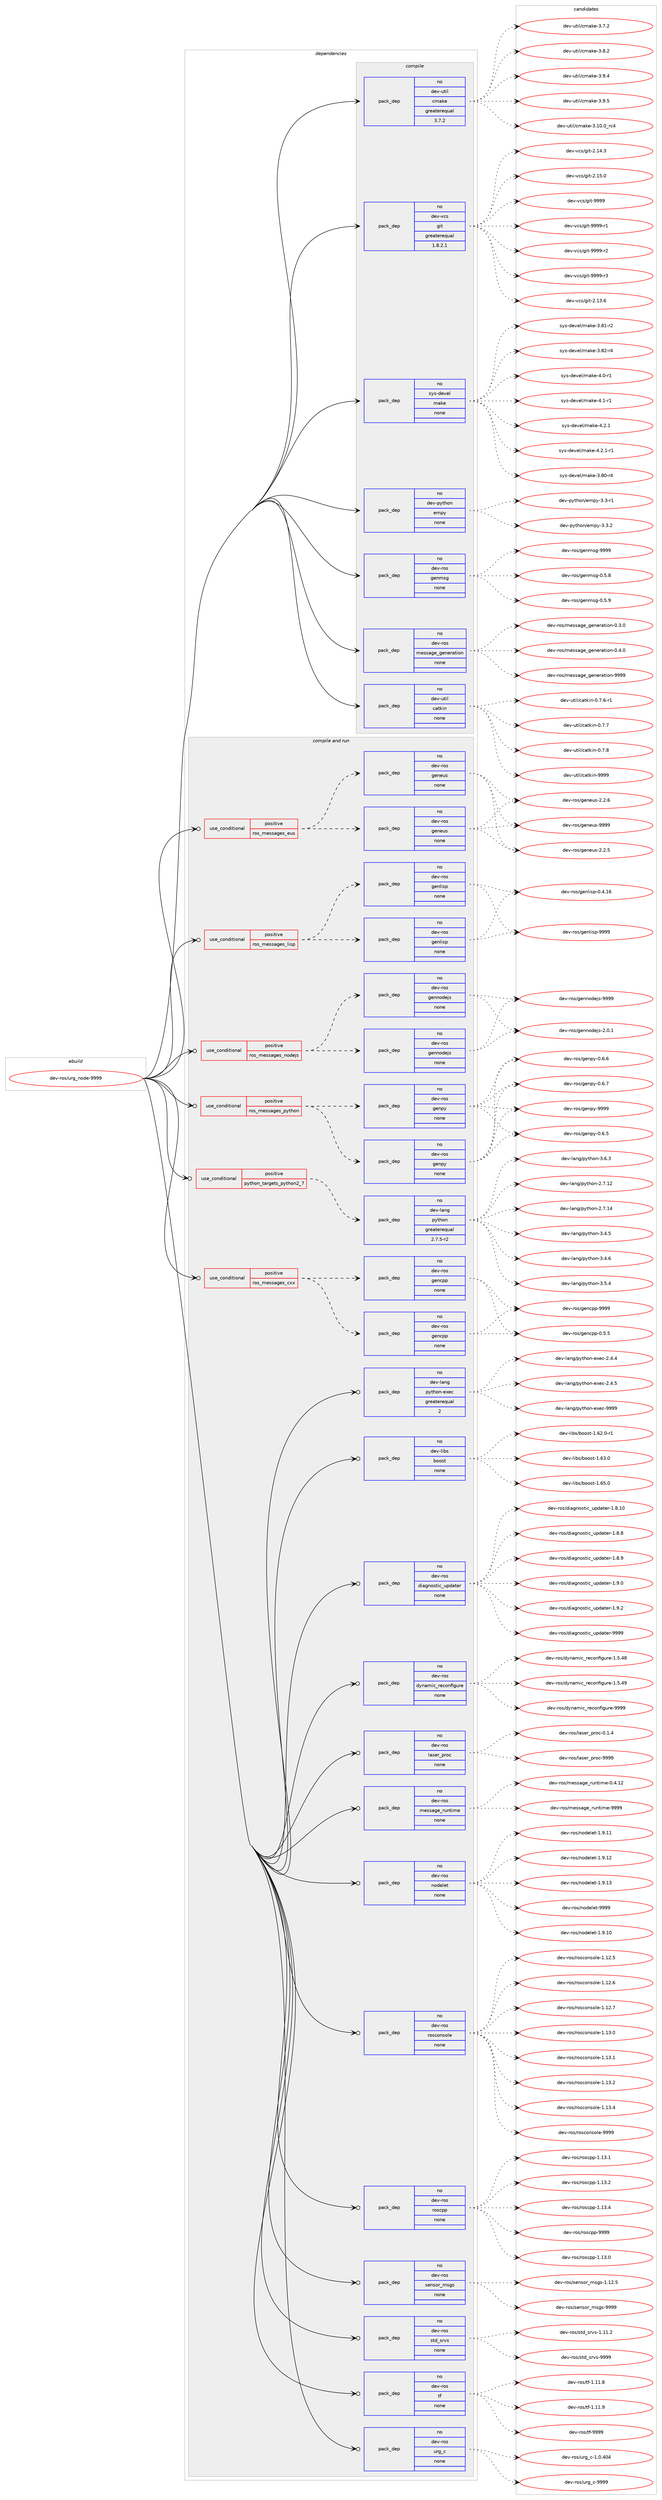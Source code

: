 digraph prolog {

# *************
# Graph options
# *************

newrank=true;
concentrate=true;
compound=true;
graph [rankdir=LR,fontname=Helvetica,fontsize=10,ranksep=1.5];#, ranksep=2.5, nodesep=0.2];
edge  [arrowhead=vee];
node  [fontname=Helvetica,fontsize=10];

# **********
# The ebuild
# **********

subgraph cluster_leftcol {
color=gray;
rank=same;
label=<<i>ebuild</i>>;
id [label="dev-ros/urg_node-9999", color=red, width=4, href="../dev-ros/urg_node-9999.svg"];
}

# ****************
# The dependencies
# ****************

subgraph cluster_midcol {
color=gray;
label=<<i>dependencies</i>>;
subgraph cluster_compile {
fillcolor="#eeeeee";
style=filled;
label=<<i>compile</i>>;
subgraph pack167072 {
dependency219150 [label=<<TABLE BORDER="0" CELLBORDER="1" CELLSPACING="0" CELLPADDING="4" WIDTH="220"><TR><TD ROWSPAN="6" CELLPADDING="30">pack_dep</TD></TR><TR><TD WIDTH="110">no</TD></TR><TR><TD>dev-python</TD></TR><TR><TD>empy</TD></TR><TR><TD>none</TD></TR><TR><TD></TD></TR></TABLE>>, shape=none, color=blue];
}
id:e -> dependency219150:w [weight=20,style="solid",arrowhead="vee"];
subgraph pack167073 {
dependency219151 [label=<<TABLE BORDER="0" CELLBORDER="1" CELLSPACING="0" CELLPADDING="4" WIDTH="220"><TR><TD ROWSPAN="6" CELLPADDING="30">pack_dep</TD></TR><TR><TD WIDTH="110">no</TD></TR><TR><TD>dev-ros</TD></TR><TR><TD>genmsg</TD></TR><TR><TD>none</TD></TR><TR><TD></TD></TR></TABLE>>, shape=none, color=blue];
}
id:e -> dependency219151:w [weight=20,style="solid",arrowhead="vee"];
subgraph pack167074 {
dependency219152 [label=<<TABLE BORDER="0" CELLBORDER="1" CELLSPACING="0" CELLPADDING="4" WIDTH="220"><TR><TD ROWSPAN="6" CELLPADDING="30">pack_dep</TD></TR><TR><TD WIDTH="110">no</TD></TR><TR><TD>dev-ros</TD></TR><TR><TD>message_generation</TD></TR><TR><TD>none</TD></TR><TR><TD></TD></TR></TABLE>>, shape=none, color=blue];
}
id:e -> dependency219152:w [weight=20,style="solid",arrowhead="vee"];
subgraph pack167075 {
dependency219153 [label=<<TABLE BORDER="0" CELLBORDER="1" CELLSPACING="0" CELLPADDING="4" WIDTH="220"><TR><TD ROWSPAN="6" CELLPADDING="30">pack_dep</TD></TR><TR><TD WIDTH="110">no</TD></TR><TR><TD>dev-util</TD></TR><TR><TD>catkin</TD></TR><TR><TD>none</TD></TR><TR><TD></TD></TR></TABLE>>, shape=none, color=blue];
}
id:e -> dependency219153:w [weight=20,style="solid",arrowhead="vee"];
subgraph pack167076 {
dependency219154 [label=<<TABLE BORDER="0" CELLBORDER="1" CELLSPACING="0" CELLPADDING="4" WIDTH="220"><TR><TD ROWSPAN="6" CELLPADDING="30">pack_dep</TD></TR><TR><TD WIDTH="110">no</TD></TR><TR><TD>dev-util</TD></TR><TR><TD>cmake</TD></TR><TR><TD>greaterequal</TD></TR><TR><TD>3.7.2</TD></TR></TABLE>>, shape=none, color=blue];
}
id:e -> dependency219154:w [weight=20,style="solid",arrowhead="vee"];
subgraph pack167077 {
dependency219155 [label=<<TABLE BORDER="0" CELLBORDER="1" CELLSPACING="0" CELLPADDING="4" WIDTH="220"><TR><TD ROWSPAN="6" CELLPADDING="30">pack_dep</TD></TR><TR><TD WIDTH="110">no</TD></TR><TR><TD>dev-vcs</TD></TR><TR><TD>git</TD></TR><TR><TD>greaterequal</TD></TR><TR><TD>1.8.2.1</TD></TR></TABLE>>, shape=none, color=blue];
}
id:e -> dependency219155:w [weight=20,style="solid",arrowhead="vee"];
subgraph pack167078 {
dependency219156 [label=<<TABLE BORDER="0" CELLBORDER="1" CELLSPACING="0" CELLPADDING="4" WIDTH="220"><TR><TD ROWSPAN="6" CELLPADDING="30">pack_dep</TD></TR><TR><TD WIDTH="110">no</TD></TR><TR><TD>sys-devel</TD></TR><TR><TD>make</TD></TR><TR><TD>none</TD></TR><TR><TD></TD></TR></TABLE>>, shape=none, color=blue];
}
id:e -> dependency219156:w [weight=20,style="solid",arrowhead="vee"];
}
subgraph cluster_compileandrun {
fillcolor="#eeeeee";
style=filled;
label=<<i>compile and run</i>>;
subgraph cond48088 {
dependency219157 [label=<<TABLE BORDER="0" CELLBORDER="1" CELLSPACING="0" CELLPADDING="4"><TR><TD ROWSPAN="3" CELLPADDING="10">use_conditional</TD></TR><TR><TD>positive</TD></TR><TR><TD>python_targets_python2_7</TD></TR></TABLE>>, shape=none, color=red];
subgraph pack167079 {
dependency219158 [label=<<TABLE BORDER="0" CELLBORDER="1" CELLSPACING="0" CELLPADDING="4" WIDTH="220"><TR><TD ROWSPAN="6" CELLPADDING="30">pack_dep</TD></TR><TR><TD WIDTH="110">no</TD></TR><TR><TD>dev-lang</TD></TR><TR><TD>python</TD></TR><TR><TD>greaterequal</TD></TR><TR><TD>2.7.5-r2</TD></TR></TABLE>>, shape=none, color=blue];
}
dependency219157:e -> dependency219158:w [weight=20,style="dashed",arrowhead="vee"];
}
id:e -> dependency219157:w [weight=20,style="solid",arrowhead="odotvee"];
subgraph cond48089 {
dependency219159 [label=<<TABLE BORDER="0" CELLBORDER="1" CELLSPACING="0" CELLPADDING="4"><TR><TD ROWSPAN="3" CELLPADDING="10">use_conditional</TD></TR><TR><TD>positive</TD></TR><TR><TD>ros_messages_cxx</TD></TR></TABLE>>, shape=none, color=red];
subgraph pack167080 {
dependency219160 [label=<<TABLE BORDER="0" CELLBORDER="1" CELLSPACING="0" CELLPADDING="4" WIDTH="220"><TR><TD ROWSPAN="6" CELLPADDING="30">pack_dep</TD></TR><TR><TD WIDTH="110">no</TD></TR><TR><TD>dev-ros</TD></TR><TR><TD>gencpp</TD></TR><TR><TD>none</TD></TR><TR><TD></TD></TR></TABLE>>, shape=none, color=blue];
}
dependency219159:e -> dependency219160:w [weight=20,style="dashed",arrowhead="vee"];
subgraph pack167081 {
dependency219161 [label=<<TABLE BORDER="0" CELLBORDER="1" CELLSPACING="0" CELLPADDING="4" WIDTH="220"><TR><TD ROWSPAN="6" CELLPADDING="30">pack_dep</TD></TR><TR><TD WIDTH="110">no</TD></TR><TR><TD>dev-ros</TD></TR><TR><TD>gencpp</TD></TR><TR><TD>none</TD></TR><TR><TD></TD></TR></TABLE>>, shape=none, color=blue];
}
dependency219159:e -> dependency219161:w [weight=20,style="dashed",arrowhead="vee"];
}
id:e -> dependency219159:w [weight=20,style="solid",arrowhead="odotvee"];
subgraph cond48090 {
dependency219162 [label=<<TABLE BORDER="0" CELLBORDER="1" CELLSPACING="0" CELLPADDING="4"><TR><TD ROWSPAN="3" CELLPADDING="10">use_conditional</TD></TR><TR><TD>positive</TD></TR><TR><TD>ros_messages_eus</TD></TR></TABLE>>, shape=none, color=red];
subgraph pack167082 {
dependency219163 [label=<<TABLE BORDER="0" CELLBORDER="1" CELLSPACING="0" CELLPADDING="4" WIDTH="220"><TR><TD ROWSPAN="6" CELLPADDING="30">pack_dep</TD></TR><TR><TD WIDTH="110">no</TD></TR><TR><TD>dev-ros</TD></TR><TR><TD>geneus</TD></TR><TR><TD>none</TD></TR><TR><TD></TD></TR></TABLE>>, shape=none, color=blue];
}
dependency219162:e -> dependency219163:w [weight=20,style="dashed",arrowhead="vee"];
subgraph pack167083 {
dependency219164 [label=<<TABLE BORDER="0" CELLBORDER="1" CELLSPACING="0" CELLPADDING="4" WIDTH="220"><TR><TD ROWSPAN="6" CELLPADDING="30">pack_dep</TD></TR><TR><TD WIDTH="110">no</TD></TR><TR><TD>dev-ros</TD></TR><TR><TD>geneus</TD></TR><TR><TD>none</TD></TR><TR><TD></TD></TR></TABLE>>, shape=none, color=blue];
}
dependency219162:e -> dependency219164:w [weight=20,style="dashed",arrowhead="vee"];
}
id:e -> dependency219162:w [weight=20,style="solid",arrowhead="odotvee"];
subgraph cond48091 {
dependency219165 [label=<<TABLE BORDER="0" CELLBORDER="1" CELLSPACING="0" CELLPADDING="4"><TR><TD ROWSPAN="3" CELLPADDING="10">use_conditional</TD></TR><TR><TD>positive</TD></TR><TR><TD>ros_messages_lisp</TD></TR></TABLE>>, shape=none, color=red];
subgraph pack167084 {
dependency219166 [label=<<TABLE BORDER="0" CELLBORDER="1" CELLSPACING="0" CELLPADDING="4" WIDTH="220"><TR><TD ROWSPAN="6" CELLPADDING="30">pack_dep</TD></TR><TR><TD WIDTH="110">no</TD></TR><TR><TD>dev-ros</TD></TR><TR><TD>genlisp</TD></TR><TR><TD>none</TD></TR><TR><TD></TD></TR></TABLE>>, shape=none, color=blue];
}
dependency219165:e -> dependency219166:w [weight=20,style="dashed",arrowhead="vee"];
subgraph pack167085 {
dependency219167 [label=<<TABLE BORDER="0" CELLBORDER="1" CELLSPACING="0" CELLPADDING="4" WIDTH="220"><TR><TD ROWSPAN="6" CELLPADDING="30">pack_dep</TD></TR><TR><TD WIDTH="110">no</TD></TR><TR><TD>dev-ros</TD></TR><TR><TD>genlisp</TD></TR><TR><TD>none</TD></TR><TR><TD></TD></TR></TABLE>>, shape=none, color=blue];
}
dependency219165:e -> dependency219167:w [weight=20,style="dashed",arrowhead="vee"];
}
id:e -> dependency219165:w [weight=20,style="solid",arrowhead="odotvee"];
subgraph cond48092 {
dependency219168 [label=<<TABLE BORDER="0" CELLBORDER="1" CELLSPACING="0" CELLPADDING="4"><TR><TD ROWSPAN="3" CELLPADDING="10">use_conditional</TD></TR><TR><TD>positive</TD></TR><TR><TD>ros_messages_nodejs</TD></TR></TABLE>>, shape=none, color=red];
subgraph pack167086 {
dependency219169 [label=<<TABLE BORDER="0" CELLBORDER="1" CELLSPACING="0" CELLPADDING="4" WIDTH="220"><TR><TD ROWSPAN="6" CELLPADDING="30">pack_dep</TD></TR><TR><TD WIDTH="110">no</TD></TR><TR><TD>dev-ros</TD></TR><TR><TD>gennodejs</TD></TR><TR><TD>none</TD></TR><TR><TD></TD></TR></TABLE>>, shape=none, color=blue];
}
dependency219168:e -> dependency219169:w [weight=20,style="dashed",arrowhead="vee"];
subgraph pack167087 {
dependency219170 [label=<<TABLE BORDER="0" CELLBORDER="1" CELLSPACING="0" CELLPADDING="4" WIDTH="220"><TR><TD ROWSPAN="6" CELLPADDING="30">pack_dep</TD></TR><TR><TD WIDTH="110">no</TD></TR><TR><TD>dev-ros</TD></TR><TR><TD>gennodejs</TD></TR><TR><TD>none</TD></TR><TR><TD></TD></TR></TABLE>>, shape=none, color=blue];
}
dependency219168:e -> dependency219170:w [weight=20,style="dashed",arrowhead="vee"];
}
id:e -> dependency219168:w [weight=20,style="solid",arrowhead="odotvee"];
subgraph cond48093 {
dependency219171 [label=<<TABLE BORDER="0" CELLBORDER="1" CELLSPACING="0" CELLPADDING="4"><TR><TD ROWSPAN="3" CELLPADDING="10">use_conditional</TD></TR><TR><TD>positive</TD></TR><TR><TD>ros_messages_python</TD></TR></TABLE>>, shape=none, color=red];
subgraph pack167088 {
dependency219172 [label=<<TABLE BORDER="0" CELLBORDER="1" CELLSPACING="0" CELLPADDING="4" WIDTH="220"><TR><TD ROWSPAN="6" CELLPADDING="30">pack_dep</TD></TR><TR><TD WIDTH="110">no</TD></TR><TR><TD>dev-ros</TD></TR><TR><TD>genpy</TD></TR><TR><TD>none</TD></TR><TR><TD></TD></TR></TABLE>>, shape=none, color=blue];
}
dependency219171:e -> dependency219172:w [weight=20,style="dashed",arrowhead="vee"];
subgraph pack167089 {
dependency219173 [label=<<TABLE BORDER="0" CELLBORDER="1" CELLSPACING="0" CELLPADDING="4" WIDTH="220"><TR><TD ROWSPAN="6" CELLPADDING="30">pack_dep</TD></TR><TR><TD WIDTH="110">no</TD></TR><TR><TD>dev-ros</TD></TR><TR><TD>genpy</TD></TR><TR><TD>none</TD></TR><TR><TD></TD></TR></TABLE>>, shape=none, color=blue];
}
dependency219171:e -> dependency219173:w [weight=20,style="dashed",arrowhead="vee"];
}
id:e -> dependency219171:w [weight=20,style="solid",arrowhead="odotvee"];
subgraph pack167090 {
dependency219174 [label=<<TABLE BORDER="0" CELLBORDER="1" CELLSPACING="0" CELLPADDING="4" WIDTH="220"><TR><TD ROWSPAN="6" CELLPADDING="30">pack_dep</TD></TR><TR><TD WIDTH="110">no</TD></TR><TR><TD>dev-lang</TD></TR><TR><TD>python-exec</TD></TR><TR><TD>greaterequal</TD></TR><TR><TD>2</TD></TR></TABLE>>, shape=none, color=blue];
}
id:e -> dependency219174:w [weight=20,style="solid",arrowhead="odotvee"];
subgraph pack167091 {
dependency219175 [label=<<TABLE BORDER="0" CELLBORDER="1" CELLSPACING="0" CELLPADDING="4" WIDTH="220"><TR><TD ROWSPAN="6" CELLPADDING="30">pack_dep</TD></TR><TR><TD WIDTH="110">no</TD></TR><TR><TD>dev-libs</TD></TR><TR><TD>boost</TD></TR><TR><TD>none</TD></TR><TR><TD></TD></TR></TABLE>>, shape=none, color=blue];
}
id:e -> dependency219175:w [weight=20,style="solid",arrowhead="odotvee"];
subgraph pack167092 {
dependency219176 [label=<<TABLE BORDER="0" CELLBORDER="1" CELLSPACING="0" CELLPADDING="4" WIDTH="220"><TR><TD ROWSPAN="6" CELLPADDING="30">pack_dep</TD></TR><TR><TD WIDTH="110">no</TD></TR><TR><TD>dev-ros</TD></TR><TR><TD>diagnostic_updater</TD></TR><TR><TD>none</TD></TR><TR><TD></TD></TR></TABLE>>, shape=none, color=blue];
}
id:e -> dependency219176:w [weight=20,style="solid",arrowhead="odotvee"];
subgraph pack167093 {
dependency219177 [label=<<TABLE BORDER="0" CELLBORDER="1" CELLSPACING="0" CELLPADDING="4" WIDTH="220"><TR><TD ROWSPAN="6" CELLPADDING="30">pack_dep</TD></TR><TR><TD WIDTH="110">no</TD></TR><TR><TD>dev-ros</TD></TR><TR><TD>dynamic_reconfigure</TD></TR><TR><TD>none</TD></TR><TR><TD></TD></TR></TABLE>>, shape=none, color=blue];
}
id:e -> dependency219177:w [weight=20,style="solid",arrowhead="odotvee"];
subgraph pack167094 {
dependency219178 [label=<<TABLE BORDER="0" CELLBORDER="1" CELLSPACING="0" CELLPADDING="4" WIDTH="220"><TR><TD ROWSPAN="6" CELLPADDING="30">pack_dep</TD></TR><TR><TD WIDTH="110">no</TD></TR><TR><TD>dev-ros</TD></TR><TR><TD>laser_proc</TD></TR><TR><TD>none</TD></TR><TR><TD></TD></TR></TABLE>>, shape=none, color=blue];
}
id:e -> dependency219178:w [weight=20,style="solid",arrowhead="odotvee"];
subgraph pack167095 {
dependency219179 [label=<<TABLE BORDER="0" CELLBORDER="1" CELLSPACING="0" CELLPADDING="4" WIDTH="220"><TR><TD ROWSPAN="6" CELLPADDING="30">pack_dep</TD></TR><TR><TD WIDTH="110">no</TD></TR><TR><TD>dev-ros</TD></TR><TR><TD>message_runtime</TD></TR><TR><TD>none</TD></TR><TR><TD></TD></TR></TABLE>>, shape=none, color=blue];
}
id:e -> dependency219179:w [weight=20,style="solid",arrowhead="odotvee"];
subgraph pack167096 {
dependency219180 [label=<<TABLE BORDER="0" CELLBORDER="1" CELLSPACING="0" CELLPADDING="4" WIDTH="220"><TR><TD ROWSPAN="6" CELLPADDING="30">pack_dep</TD></TR><TR><TD WIDTH="110">no</TD></TR><TR><TD>dev-ros</TD></TR><TR><TD>nodelet</TD></TR><TR><TD>none</TD></TR><TR><TD></TD></TR></TABLE>>, shape=none, color=blue];
}
id:e -> dependency219180:w [weight=20,style="solid",arrowhead="odotvee"];
subgraph pack167097 {
dependency219181 [label=<<TABLE BORDER="0" CELLBORDER="1" CELLSPACING="0" CELLPADDING="4" WIDTH="220"><TR><TD ROWSPAN="6" CELLPADDING="30">pack_dep</TD></TR><TR><TD WIDTH="110">no</TD></TR><TR><TD>dev-ros</TD></TR><TR><TD>rosconsole</TD></TR><TR><TD>none</TD></TR><TR><TD></TD></TR></TABLE>>, shape=none, color=blue];
}
id:e -> dependency219181:w [weight=20,style="solid",arrowhead="odotvee"];
subgraph pack167098 {
dependency219182 [label=<<TABLE BORDER="0" CELLBORDER="1" CELLSPACING="0" CELLPADDING="4" WIDTH="220"><TR><TD ROWSPAN="6" CELLPADDING="30">pack_dep</TD></TR><TR><TD WIDTH="110">no</TD></TR><TR><TD>dev-ros</TD></TR><TR><TD>roscpp</TD></TR><TR><TD>none</TD></TR><TR><TD></TD></TR></TABLE>>, shape=none, color=blue];
}
id:e -> dependency219182:w [weight=20,style="solid",arrowhead="odotvee"];
subgraph pack167099 {
dependency219183 [label=<<TABLE BORDER="0" CELLBORDER="1" CELLSPACING="0" CELLPADDING="4" WIDTH="220"><TR><TD ROWSPAN="6" CELLPADDING="30">pack_dep</TD></TR><TR><TD WIDTH="110">no</TD></TR><TR><TD>dev-ros</TD></TR><TR><TD>sensor_msgs</TD></TR><TR><TD>none</TD></TR><TR><TD></TD></TR></TABLE>>, shape=none, color=blue];
}
id:e -> dependency219183:w [weight=20,style="solid",arrowhead="odotvee"];
subgraph pack167100 {
dependency219184 [label=<<TABLE BORDER="0" CELLBORDER="1" CELLSPACING="0" CELLPADDING="4" WIDTH="220"><TR><TD ROWSPAN="6" CELLPADDING="30">pack_dep</TD></TR><TR><TD WIDTH="110">no</TD></TR><TR><TD>dev-ros</TD></TR><TR><TD>std_srvs</TD></TR><TR><TD>none</TD></TR><TR><TD></TD></TR></TABLE>>, shape=none, color=blue];
}
id:e -> dependency219184:w [weight=20,style="solid",arrowhead="odotvee"];
subgraph pack167101 {
dependency219185 [label=<<TABLE BORDER="0" CELLBORDER="1" CELLSPACING="0" CELLPADDING="4" WIDTH="220"><TR><TD ROWSPAN="6" CELLPADDING="30">pack_dep</TD></TR><TR><TD WIDTH="110">no</TD></TR><TR><TD>dev-ros</TD></TR><TR><TD>tf</TD></TR><TR><TD>none</TD></TR><TR><TD></TD></TR></TABLE>>, shape=none, color=blue];
}
id:e -> dependency219185:w [weight=20,style="solid",arrowhead="odotvee"];
subgraph pack167102 {
dependency219186 [label=<<TABLE BORDER="0" CELLBORDER="1" CELLSPACING="0" CELLPADDING="4" WIDTH="220"><TR><TD ROWSPAN="6" CELLPADDING="30">pack_dep</TD></TR><TR><TD WIDTH="110">no</TD></TR><TR><TD>dev-ros</TD></TR><TR><TD>urg_c</TD></TR><TR><TD>none</TD></TR><TR><TD></TD></TR></TABLE>>, shape=none, color=blue];
}
id:e -> dependency219186:w [weight=20,style="solid",arrowhead="odotvee"];
}
subgraph cluster_run {
fillcolor="#eeeeee";
style=filled;
label=<<i>run</i>>;
}
}

# **************
# The candidates
# **************

subgraph cluster_choices {
rank=same;
color=gray;
label=<<i>candidates</i>>;

subgraph choice167072 {
color=black;
nodesep=1;
choice1001011184511212111610411111047101109112121455146514511449 [label="dev-python/empy-3.3-r1", color=red, width=4,href="../dev-python/empy-3.3-r1.svg"];
choice1001011184511212111610411111047101109112121455146514650 [label="dev-python/empy-3.3.2", color=red, width=4,href="../dev-python/empy-3.3.2.svg"];
dependency219150:e -> choice1001011184511212111610411111047101109112121455146514511449:w [style=dotted,weight="100"];
dependency219150:e -> choice1001011184511212111610411111047101109112121455146514650:w [style=dotted,weight="100"];
}
subgraph choice167073 {
color=black;
nodesep=1;
choice1001011184511411111547103101110109115103454846534656 [label="dev-ros/genmsg-0.5.8", color=red, width=4,href="../dev-ros/genmsg-0.5.8.svg"];
choice1001011184511411111547103101110109115103454846534657 [label="dev-ros/genmsg-0.5.9", color=red, width=4,href="../dev-ros/genmsg-0.5.9.svg"];
choice10010111845114111115471031011101091151034557575757 [label="dev-ros/genmsg-9999", color=red, width=4,href="../dev-ros/genmsg-9999.svg"];
dependency219151:e -> choice1001011184511411111547103101110109115103454846534656:w [style=dotted,weight="100"];
dependency219151:e -> choice1001011184511411111547103101110109115103454846534657:w [style=dotted,weight="100"];
dependency219151:e -> choice10010111845114111115471031011101091151034557575757:w [style=dotted,weight="100"];
}
subgraph choice167074 {
color=black;
nodesep=1;
choice1001011184511411111547109101115115971031019510310111010111497116105111110454846514648 [label="dev-ros/message_generation-0.3.0", color=red, width=4,href="../dev-ros/message_generation-0.3.0.svg"];
choice1001011184511411111547109101115115971031019510310111010111497116105111110454846524648 [label="dev-ros/message_generation-0.4.0", color=red, width=4,href="../dev-ros/message_generation-0.4.0.svg"];
choice10010111845114111115471091011151159710310195103101110101114971161051111104557575757 [label="dev-ros/message_generation-9999", color=red, width=4,href="../dev-ros/message_generation-9999.svg"];
dependency219152:e -> choice1001011184511411111547109101115115971031019510310111010111497116105111110454846514648:w [style=dotted,weight="100"];
dependency219152:e -> choice1001011184511411111547109101115115971031019510310111010111497116105111110454846524648:w [style=dotted,weight="100"];
dependency219152:e -> choice10010111845114111115471091011151159710310195103101110101114971161051111104557575757:w [style=dotted,weight="100"];
}
subgraph choice167075 {
color=black;
nodesep=1;
choice100101118451171161051084799971161071051104548465546544511449 [label="dev-util/catkin-0.7.6-r1", color=red, width=4,href="../dev-util/catkin-0.7.6-r1.svg"];
choice10010111845117116105108479997116107105110454846554655 [label="dev-util/catkin-0.7.7", color=red, width=4,href="../dev-util/catkin-0.7.7.svg"];
choice10010111845117116105108479997116107105110454846554656 [label="dev-util/catkin-0.7.8", color=red, width=4,href="../dev-util/catkin-0.7.8.svg"];
choice100101118451171161051084799971161071051104557575757 [label="dev-util/catkin-9999", color=red, width=4,href="../dev-util/catkin-9999.svg"];
dependency219153:e -> choice100101118451171161051084799971161071051104548465546544511449:w [style=dotted,weight="100"];
dependency219153:e -> choice10010111845117116105108479997116107105110454846554655:w [style=dotted,weight="100"];
dependency219153:e -> choice10010111845117116105108479997116107105110454846554656:w [style=dotted,weight="100"];
dependency219153:e -> choice100101118451171161051084799971161071051104557575757:w [style=dotted,weight="100"];
}
subgraph choice167076 {
color=black;
nodesep=1;
choice1001011184511711610510847991099710710145514649484648951149952 [label="dev-util/cmake-3.10.0_rc4", color=red, width=4,href="../dev-util/cmake-3.10.0_rc4.svg"];
choice10010111845117116105108479910997107101455146554650 [label="dev-util/cmake-3.7.2", color=red, width=4,href="../dev-util/cmake-3.7.2.svg"];
choice10010111845117116105108479910997107101455146564650 [label="dev-util/cmake-3.8.2", color=red, width=4,href="../dev-util/cmake-3.8.2.svg"];
choice10010111845117116105108479910997107101455146574652 [label="dev-util/cmake-3.9.4", color=red, width=4,href="../dev-util/cmake-3.9.4.svg"];
choice10010111845117116105108479910997107101455146574653 [label="dev-util/cmake-3.9.5", color=red, width=4,href="../dev-util/cmake-3.9.5.svg"];
dependency219154:e -> choice1001011184511711610510847991099710710145514649484648951149952:w [style=dotted,weight="100"];
dependency219154:e -> choice10010111845117116105108479910997107101455146554650:w [style=dotted,weight="100"];
dependency219154:e -> choice10010111845117116105108479910997107101455146564650:w [style=dotted,weight="100"];
dependency219154:e -> choice10010111845117116105108479910997107101455146574652:w [style=dotted,weight="100"];
dependency219154:e -> choice10010111845117116105108479910997107101455146574653:w [style=dotted,weight="100"];
}
subgraph choice167077 {
color=black;
nodesep=1;
choice10010111845118991154710310511645504649514654 [label="dev-vcs/git-2.13.6", color=red, width=4,href="../dev-vcs/git-2.13.6.svg"];
choice10010111845118991154710310511645504649524651 [label="dev-vcs/git-2.14.3", color=red, width=4,href="../dev-vcs/git-2.14.3.svg"];
choice10010111845118991154710310511645504649534648 [label="dev-vcs/git-2.15.0", color=red, width=4,href="../dev-vcs/git-2.15.0.svg"];
choice1001011184511899115471031051164557575757 [label="dev-vcs/git-9999", color=red, width=4,href="../dev-vcs/git-9999.svg"];
choice10010111845118991154710310511645575757574511449 [label="dev-vcs/git-9999-r1", color=red, width=4,href="../dev-vcs/git-9999-r1.svg"];
choice10010111845118991154710310511645575757574511450 [label="dev-vcs/git-9999-r2", color=red, width=4,href="../dev-vcs/git-9999-r2.svg"];
choice10010111845118991154710310511645575757574511451 [label="dev-vcs/git-9999-r3", color=red, width=4,href="../dev-vcs/git-9999-r3.svg"];
dependency219155:e -> choice10010111845118991154710310511645504649514654:w [style=dotted,weight="100"];
dependency219155:e -> choice10010111845118991154710310511645504649524651:w [style=dotted,weight="100"];
dependency219155:e -> choice10010111845118991154710310511645504649534648:w [style=dotted,weight="100"];
dependency219155:e -> choice1001011184511899115471031051164557575757:w [style=dotted,weight="100"];
dependency219155:e -> choice10010111845118991154710310511645575757574511449:w [style=dotted,weight="100"];
dependency219155:e -> choice10010111845118991154710310511645575757574511450:w [style=dotted,weight="100"];
dependency219155:e -> choice10010111845118991154710310511645575757574511451:w [style=dotted,weight="100"];
}
subgraph choice167078 {
color=black;
nodesep=1;
choice11512111545100101118101108471099710710145514656484511452 [label="sys-devel/make-3.80-r4", color=red, width=4,href="../sys-devel/make-3.80-r4.svg"];
choice11512111545100101118101108471099710710145514656494511450 [label="sys-devel/make-3.81-r2", color=red, width=4,href="../sys-devel/make-3.81-r2.svg"];
choice11512111545100101118101108471099710710145514656504511452 [label="sys-devel/make-3.82-r4", color=red, width=4,href="../sys-devel/make-3.82-r4.svg"];
choice115121115451001011181011084710997107101455246484511449 [label="sys-devel/make-4.0-r1", color=red, width=4,href="../sys-devel/make-4.0-r1.svg"];
choice115121115451001011181011084710997107101455246494511449 [label="sys-devel/make-4.1-r1", color=red, width=4,href="../sys-devel/make-4.1-r1.svg"];
choice115121115451001011181011084710997107101455246504649 [label="sys-devel/make-4.2.1", color=red, width=4,href="../sys-devel/make-4.2.1.svg"];
choice1151211154510010111810110847109971071014552465046494511449 [label="sys-devel/make-4.2.1-r1", color=red, width=4,href="../sys-devel/make-4.2.1-r1.svg"];
dependency219156:e -> choice11512111545100101118101108471099710710145514656484511452:w [style=dotted,weight="100"];
dependency219156:e -> choice11512111545100101118101108471099710710145514656494511450:w [style=dotted,weight="100"];
dependency219156:e -> choice11512111545100101118101108471099710710145514656504511452:w [style=dotted,weight="100"];
dependency219156:e -> choice115121115451001011181011084710997107101455246484511449:w [style=dotted,weight="100"];
dependency219156:e -> choice115121115451001011181011084710997107101455246494511449:w [style=dotted,weight="100"];
dependency219156:e -> choice115121115451001011181011084710997107101455246504649:w [style=dotted,weight="100"];
dependency219156:e -> choice1151211154510010111810110847109971071014552465046494511449:w [style=dotted,weight="100"];
}
subgraph choice167079 {
color=black;
nodesep=1;
choice10010111845108971101034711212111610411111045504655464950 [label="dev-lang/python-2.7.12", color=red, width=4,href="../dev-lang/python-2.7.12.svg"];
choice10010111845108971101034711212111610411111045504655464952 [label="dev-lang/python-2.7.14", color=red, width=4,href="../dev-lang/python-2.7.14.svg"];
choice100101118451089711010347112121116104111110455146524653 [label="dev-lang/python-3.4.5", color=red, width=4,href="../dev-lang/python-3.4.5.svg"];
choice100101118451089711010347112121116104111110455146524654 [label="dev-lang/python-3.4.6", color=red, width=4,href="../dev-lang/python-3.4.6.svg"];
choice100101118451089711010347112121116104111110455146534652 [label="dev-lang/python-3.5.4", color=red, width=4,href="../dev-lang/python-3.5.4.svg"];
choice100101118451089711010347112121116104111110455146544651 [label="dev-lang/python-3.6.3", color=red, width=4,href="../dev-lang/python-3.6.3.svg"];
dependency219158:e -> choice10010111845108971101034711212111610411111045504655464950:w [style=dotted,weight="100"];
dependency219158:e -> choice10010111845108971101034711212111610411111045504655464952:w [style=dotted,weight="100"];
dependency219158:e -> choice100101118451089711010347112121116104111110455146524653:w [style=dotted,weight="100"];
dependency219158:e -> choice100101118451089711010347112121116104111110455146524654:w [style=dotted,weight="100"];
dependency219158:e -> choice100101118451089711010347112121116104111110455146534652:w [style=dotted,weight="100"];
dependency219158:e -> choice100101118451089711010347112121116104111110455146544651:w [style=dotted,weight="100"];
}
subgraph choice167080 {
color=black;
nodesep=1;
choice100101118451141111154710310111099112112454846534653 [label="dev-ros/gencpp-0.5.5", color=red, width=4,href="../dev-ros/gencpp-0.5.5.svg"];
choice1001011184511411111547103101110991121124557575757 [label="dev-ros/gencpp-9999", color=red, width=4,href="../dev-ros/gencpp-9999.svg"];
dependency219160:e -> choice100101118451141111154710310111099112112454846534653:w [style=dotted,weight="100"];
dependency219160:e -> choice1001011184511411111547103101110991121124557575757:w [style=dotted,weight="100"];
}
subgraph choice167081 {
color=black;
nodesep=1;
choice100101118451141111154710310111099112112454846534653 [label="dev-ros/gencpp-0.5.5", color=red, width=4,href="../dev-ros/gencpp-0.5.5.svg"];
choice1001011184511411111547103101110991121124557575757 [label="dev-ros/gencpp-9999", color=red, width=4,href="../dev-ros/gencpp-9999.svg"];
dependency219161:e -> choice100101118451141111154710310111099112112454846534653:w [style=dotted,weight="100"];
dependency219161:e -> choice1001011184511411111547103101110991121124557575757:w [style=dotted,weight="100"];
}
subgraph choice167082 {
color=black;
nodesep=1;
choice1001011184511411111547103101110101117115455046504653 [label="dev-ros/geneus-2.2.5", color=red, width=4,href="../dev-ros/geneus-2.2.5.svg"];
choice1001011184511411111547103101110101117115455046504654 [label="dev-ros/geneus-2.2.6", color=red, width=4,href="../dev-ros/geneus-2.2.6.svg"];
choice10010111845114111115471031011101011171154557575757 [label="dev-ros/geneus-9999", color=red, width=4,href="../dev-ros/geneus-9999.svg"];
dependency219163:e -> choice1001011184511411111547103101110101117115455046504653:w [style=dotted,weight="100"];
dependency219163:e -> choice1001011184511411111547103101110101117115455046504654:w [style=dotted,weight="100"];
dependency219163:e -> choice10010111845114111115471031011101011171154557575757:w [style=dotted,weight="100"];
}
subgraph choice167083 {
color=black;
nodesep=1;
choice1001011184511411111547103101110101117115455046504653 [label="dev-ros/geneus-2.2.5", color=red, width=4,href="../dev-ros/geneus-2.2.5.svg"];
choice1001011184511411111547103101110101117115455046504654 [label="dev-ros/geneus-2.2.6", color=red, width=4,href="../dev-ros/geneus-2.2.6.svg"];
choice10010111845114111115471031011101011171154557575757 [label="dev-ros/geneus-9999", color=red, width=4,href="../dev-ros/geneus-9999.svg"];
dependency219164:e -> choice1001011184511411111547103101110101117115455046504653:w [style=dotted,weight="100"];
dependency219164:e -> choice1001011184511411111547103101110101117115455046504654:w [style=dotted,weight="100"];
dependency219164:e -> choice10010111845114111115471031011101011171154557575757:w [style=dotted,weight="100"];
}
subgraph choice167084 {
color=black;
nodesep=1;
choice100101118451141111154710310111010810511511245484652464954 [label="dev-ros/genlisp-0.4.16", color=red, width=4,href="../dev-ros/genlisp-0.4.16.svg"];
choice10010111845114111115471031011101081051151124557575757 [label="dev-ros/genlisp-9999", color=red, width=4,href="../dev-ros/genlisp-9999.svg"];
dependency219166:e -> choice100101118451141111154710310111010810511511245484652464954:w [style=dotted,weight="100"];
dependency219166:e -> choice10010111845114111115471031011101081051151124557575757:w [style=dotted,weight="100"];
}
subgraph choice167085 {
color=black;
nodesep=1;
choice100101118451141111154710310111010810511511245484652464954 [label="dev-ros/genlisp-0.4.16", color=red, width=4,href="../dev-ros/genlisp-0.4.16.svg"];
choice10010111845114111115471031011101081051151124557575757 [label="dev-ros/genlisp-9999", color=red, width=4,href="../dev-ros/genlisp-9999.svg"];
dependency219167:e -> choice100101118451141111154710310111010810511511245484652464954:w [style=dotted,weight="100"];
dependency219167:e -> choice10010111845114111115471031011101081051151124557575757:w [style=dotted,weight="100"];
}
subgraph choice167086 {
color=black;
nodesep=1;
choice1001011184511411111547103101110110111100101106115455046484649 [label="dev-ros/gennodejs-2.0.1", color=red, width=4,href="../dev-ros/gennodejs-2.0.1.svg"];
choice10010111845114111115471031011101101111001011061154557575757 [label="dev-ros/gennodejs-9999", color=red, width=4,href="../dev-ros/gennodejs-9999.svg"];
dependency219169:e -> choice1001011184511411111547103101110110111100101106115455046484649:w [style=dotted,weight="100"];
dependency219169:e -> choice10010111845114111115471031011101101111001011061154557575757:w [style=dotted,weight="100"];
}
subgraph choice167087 {
color=black;
nodesep=1;
choice1001011184511411111547103101110110111100101106115455046484649 [label="dev-ros/gennodejs-2.0.1", color=red, width=4,href="../dev-ros/gennodejs-2.0.1.svg"];
choice10010111845114111115471031011101101111001011061154557575757 [label="dev-ros/gennodejs-9999", color=red, width=4,href="../dev-ros/gennodejs-9999.svg"];
dependency219170:e -> choice1001011184511411111547103101110110111100101106115455046484649:w [style=dotted,weight="100"];
dependency219170:e -> choice10010111845114111115471031011101101111001011061154557575757:w [style=dotted,weight="100"];
}
subgraph choice167088 {
color=black;
nodesep=1;
choice1001011184511411111547103101110112121454846544653 [label="dev-ros/genpy-0.6.5", color=red, width=4,href="../dev-ros/genpy-0.6.5.svg"];
choice1001011184511411111547103101110112121454846544654 [label="dev-ros/genpy-0.6.6", color=red, width=4,href="../dev-ros/genpy-0.6.6.svg"];
choice1001011184511411111547103101110112121454846544655 [label="dev-ros/genpy-0.6.7", color=red, width=4,href="../dev-ros/genpy-0.6.7.svg"];
choice10010111845114111115471031011101121214557575757 [label="dev-ros/genpy-9999", color=red, width=4,href="../dev-ros/genpy-9999.svg"];
dependency219172:e -> choice1001011184511411111547103101110112121454846544653:w [style=dotted,weight="100"];
dependency219172:e -> choice1001011184511411111547103101110112121454846544654:w [style=dotted,weight="100"];
dependency219172:e -> choice1001011184511411111547103101110112121454846544655:w [style=dotted,weight="100"];
dependency219172:e -> choice10010111845114111115471031011101121214557575757:w [style=dotted,weight="100"];
}
subgraph choice167089 {
color=black;
nodesep=1;
choice1001011184511411111547103101110112121454846544653 [label="dev-ros/genpy-0.6.5", color=red, width=4,href="../dev-ros/genpy-0.6.5.svg"];
choice1001011184511411111547103101110112121454846544654 [label="dev-ros/genpy-0.6.6", color=red, width=4,href="../dev-ros/genpy-0.6.6.svg"];
choice1001011184511411111547103101110112121454846544655 [label="dev-ros/genpy-0.6.7", color=red, width=4,href="../dev-ros/genpy-0.6.7.svg"];
choice10010111845114111115471031011101121214557575757 [label="dev-ros/genpy-9999", color=red, width=4,href="../dev-ros/genpy-9999.svg"];
dependency219173:e -> choice1001011184511411111547103101110112121454846544653:w [style=dotted,weight="100"];
dependency219173:e -> choice1001011184511411111547103101110112121454846544654:w [style=dotted,weight="100"];
dependency219173:e -> choice1001011184511411111547103101110112121454846544655:w [style=dotted,weight="100"];
dependency219173:e -> choice10010111845114111115471031011101121214557575757:w [style=dotted,weight="100"];
}
subgraph choice167090 {
color=black;
nodesep=1;
choice1001011184510897110103471121211161041111104510112010199455046524652 [label="dev-lang/python-exec-2.4.4", color=red, width=4,href="../dev-lang/python-exec-2.4.4.svg"];
choice1001011184510897110103471121211161041111104510112010199455046524653 [label="dev-lang/python-exec-2.4.5", color=red, width=4,href="../dev-lang/python-exec-2.4.5.svg"];
choice10010111845108971101034711212111610411111045101120101994557575757 [label="dev-lang/python-exec-9999", color=red, width=4,href="../dev-lang/python-exec-9999.svg"];
dependency219174:e -> choice1001011184510897110103471121211161041111104510112010199455046524652:w [style=dotted,weight="100"];
dependency219174:e -> choice1001011184510897110103471121211161041111104510112010199455046524653:w [style=dotted,weight="100"];
dependency219174:e -> choice10010111845108971101034711212111610411111045101120101994557575757:w [style=dotted,weight="100"];
}
subgraph choice167091 {
color=black;
nodesep=1;
choice10010111845108105981154798111111115116454946545046484511449 [label="dev-libs/boost-1.62.0-r1", color=red, width=4,href="../dev-libs/boost-1.62.0-r1.svg"];
choice1001011184510810598115479811111111511645494654514648 [label="dev-libs/boost-1.63.0", color=red, width=4,href="../dev-libs/boost-1.63.0.svg"];
choice1001011184510810598115479811111111511645494654534648 [label="dev-libs/boost-1.65.0", color=red, width=4,href="../dev-libs/boost-1.65.0.svg"];
dependency219175:e -> choice10010111845108105981154798111111115116454946545046484511449:w [style=dotted,weight="100"];
dependency219175:e -> choice1001011184510810598115479811111111511645494654514648:w [style=dotted,weight="100"];
dependency219175:e -> choice1001011184510810598115479811111111511645494654534648:w [style=dotted,weight="100"];
}
subgraph choice167092 {
color=black;
nodesep=1;
choice10010111845114111115471001059710311011111511610599951171121009711610111445494656464948 [label="dev-ros/diagnostic_updater-1.8.10", color=red, width=4,href="../dev-ros/diagnostic_updater-1.8.10.svg"];
choice100101118451141111154710010597103110111115116105999511711210097116101114454946564656 [label="dev-ros/diagnostic_updater-1.8.8", color=red, width=4,href="../dev-ros/diagnostic_updater-1.8.8.svg"];
choice100101118451141111154710010597103110111115116105999511711210097116101114454946564657 [label="dev-ros/diagnostic_updater-1.8.9", color=red, width=4,href="../dev-ros/diagnostic_updater-1.8.9.svg"];
choice100101118451141111154710010597103110111115116105999511711210097116101114454946574648 [label="dev-ros/diagnostic_updater-1.9.0", color=red, width=4,href="../dev-ros/diagnostic_updater-1.9.0.svg"];
choice100101118451141111154710010597103110111115116105999511711210097116101114454946574650 [label="dev-ros/diagnostic_updater-1.9.2", color=red, width=4,href="../dev-ros/diagnostic_updater-1.9.2.svg"];
choice1001011184511411111547100105971031101111151161059995117112100971161011144557575757 [label="dev-ros/diagnostic_updater-9999", color=red, width=4,href="../dev-ros/diagnostic_updater-9999.svg"];
dependency219176:e -> choice10010111845114111115471001059710311011111511610599951171121009711610111445494656464948:w [style=dotted,weight="100"];
dependency219176:e -> choice100101118451141111154710010597103110111115116105999511711210097116101114454946564656:w [style=dotted,weight="100"];
dependency219176:e -> choice100101118451141111154710010597103110111115116105999511711210097116101114454946564657:w [style=dotted,weight="100"];
dependency219176:e -> choice100101118451141111154710010597103110111115116105999511711210097116101114454946574648:w [style=dotted,weight="100"];
dependency219176:e -> choice100101118451141111154710010597103110111115116105999511711210097116101114454946574650:w [style=dotted,weight="100"];
dependency219176:e -> choice1001011184511411111547100105971031101111151161059995117112100971161011144557575757:w [style=dotted,weight="100"];
}
subgraph choice167093 {
color=black;
nodesep=1;
choice10010111845114111115471001211109710910599951141019911111010210510311711410145494653465256 [label="dev-ros/dynamic_reconfigure-1.5.48", color=red, width=4,href="../dev-ros/dynamic_reconfigure-1.5.48.svg"];
choice10010111845114111115471001211109710910599951141019911111010210510311711410145494653465257 [label="dev-ros/dynamic_reconfigure-1.5.49", color=red, width=4,href="../dev-ros/dynamic_reconfigure-1.5.49.svg"];
choice1001011184511411111547100121110971091059995114101991111101021051031171141014557575757 [label="dev-ros/dynamic_reconfigure-9999", color=red, width=4,href="../dev-ros/dynamic_reconfigure-9999.svg"];
dependency219177:e -> choice10010111845114111115471001211109710910599951141019911111010210510311711410145494653465256:w [style=dotted,weight="100"];
dependency219177:e -> choice10010111845114111115471001211109710910599951141019911111010210510311711410145494653465257:w [style=dotted,weight="100"];
dependency219177:e -> choice1001011184511411111547100121110971091059995114101991111101021051031171141014557575757:w [style=dotted,weight="100"];
}
subgraph choice167094 {
color=black;
nodesep=1;
choice1001011184511411111547108971151011149511211411199454846494652 [label="dev-ros/laser_proc-0.1.4", color=red, width=4,href="../dev-ros/laser_proc-0.1.4.svg"];
choice10010111845114111115471089711510111495112114111994557575757 [label="dev-ros/laser_proc-9999", color=red, width=4,href="../dev-ros/laser_proc-9999.svg"];
dependency219178:e -> choice1001011184511411111547108971151011149511211411199454846494652:w [style=dotted,weight="100"];
dependency219178:e -> choice10010111845114111115471089711510111495112114111994557575757:w [style=dotted,weight="100"];
}
subgraph choice167095 {
color=black;
nodesep=1;
choice1001011184511411111547109101115115971031019511411711011610510910145484652464950 [label="dev-ros/message_runtime-0.4.12", color=red, width=4,href="../dev-ros/message_runtime-0.4.12.svg"];
choice100101118451141111154710910111511597103101951141171101161051091014557575757 [label="dev-ros/message_runtime-9999", color=red, width=4,href="../dev-ros/message_runtime-9999.svg"];
dependency219179:e -> choice1001011184511411111547109101115115971031019511411711011610510910145484652464950:w [style=dotted,weight="100"];
dependency219179:e -> choice100101118451141111154710910111511597103101951141171101161051091014557575757:w [style=dotted,weight="100"];
}
subgraph choice167096 {
color=black;
nodesep=1;
choice100101118451141111154711011110010110810111645494657464948 [label="dev-ros/nodelet-1.9.10", color=red, width=4,href="../dev-ros/nodelet-1.9.10.svg"];
choice100101118451141111154711011110010110810111645494657464949 [label="dev-ros/nodelet-1.9.11", color=red, width=4,href="../dev-ros/nodelet-1.9.11.svg"];
choice100101118451141111154711011110010110810111645494657464950 [label="dev-ros/nodelet-1.9.12", color=red, width=4,href="../dev-ros/nodelet-1.9.12.svg"];
choice100101118451141111154711011110010110810111645494657464951 [label="dev-ros/nodelet-1.9.13", color=red, width=4,href="../dev-ros/nodelet-1.9.13.svg"];
choice10010111845114111115471101111001011081011164557575757 [label="dev-ros/nodelet-9999", color=red, width=4,href="../dev-ros/nodelet-9999.svg"];
dependency219180:e -> choice100101118451141111154711011110010110810111645494657464948:w [style=dotted,weight="100"];
dependency219180:e -> choice100101118451141111154711011110010110810111645494657464949:w [style=dotted,weight="100"];
dependency219180:e -> choice100101118451141111154711011110010110810111645494657464950:w [style=dotted,weight="100"];
dependency219180:e -> choice100101118451141111154711011110010110810111645494657464951:w [style=dotted,weight="100"];
dependency219180:e -> choice10010111845114111115471101111001011081011164557575757:w [style=dotted,weight="100"];
}
subgraph choice167097 {
color=black;
nodesep=1;
choice10010111845114111115471141111159911111011511110810145494649504653 [label="dev-ros/rosconsole-1.12.5", color=red, width=4,href="../dev-ros/rosconsole-1.12.5.svg"];
choice10010111845114111115471141111159911111011511110810145494649504654 [label="dev-ros/rosconsole-1.12.6", color=red, width=4,href="../dev-ros/rosconsole-1.12.6.svg"];
choice10010111845114111115471141111159911111011511110810145494649504655 [label="dev-ros/rosconsole-1.12.7", color=red, width=4,href="../dev-ros/rosconsole-1.12.7.svg"];
choice10010111845114111115471141111159911111011511110810145494649514648 [label="dev-ros/rosconsole-1.13.0", color=red, width=4,href="../dev-ros/rosconsole-1.13.0.svg"];
choice10010111845114111115471141111159911111011511110810145494649514649 [label="dev-ros/rosconsole-1.13.1", color=red, width=4,href="../dev-ros/rosconsole-1.13.1.svg"];
choice10010111845114111115471141111159911111011511110810145494649514650 [label="dev-ros/rosconsole-1.13.2", color=red, width=4,href="../dev-ros/rosconsole-1.13.2.svg"];
choice10010111845114111115471141111159911111011511110810145494649514652 [label="dev-ros/rosconsole-1.13.4", color=red, width=4,href="../dev-ros/rosconsole-1.13.4.svg"];
choice1001011184511411111547114111115991111101151111081014557575757 [label="dev-ros/rosconsole-9999", color=red, width=4,href="../dev-ros/rosconsole-9999.svg"];
dependency219181:e -> choice10010111845114111115471141111159911111011511110810145494649504653:w [style=dotted,weight="100"];
dependency219181:e -> choice10010111845114111115471141111159911111011511110810145494649504654:w [style=dotted,weight="100"];
dependency219181:e -> choice10010111845114111115471141111159911111011511110810145494649504655:w [style=dotted,weight="100"];
dependency219181:e -> choice10010111845114111115471141111159911111011511110810145494649514648:w [style=dotted,weight="100"];
dependency219181:e -> choice10010111845114111115471141111159911111011511110810145494649514649:w [style=dotted,weight="100"];
dependency219181:e -> choice10010111845114111115471141111159911111011511110810145494649514650:w [style=dotted,weight="100"];
dependency219181:e -> choice10010111845114111115471141111159911111011511110810145494649514652:w [style=dotted,weight="100"];
dependency219181:e -> choice1001011184511411111547114111115991111101151111081014557575757:w [style=dotted,weight="100"];
}
subgraph choice167098 {
color=black;
nodesep=1;
choice10010111845114111115471141111159911211245494649514648 [label="dev-ros/roscpp-1.13.0", color=red, width=4,href="../dev-ros/roscpp-1.13.0.svg"];
choice10010111845114111115471141111159911211245494649514649 [label="dev-ros/roscpp-1.13.1", color=red, width=4,href="../dev-ros/roscpp-1.13.1.svg"];
choice10010111845114111115471141111159911211245494649514650 [label="dev-ros/roscpp-1.13.2", color=red, width=4,href="../dev-ros/roscpp-1.13.2.svg"];
choice10010111845114111115471141111159911211245494649514652 [label="dev-ros/roscpp-1.13.4", color=red, width=4,href="../dev-ros/roscpp-1.13.4.svg"];
choice1001011184511411111547114111115991121124557575757 [label="dev-ros/roscpp-9999", color=red, width=4,href="../dev-ros/roscpp-9999.svg"];
dependency219182:e -> choice10010111845114111115471141111159911211245494649514648:w [style=dotted,weight="100"];
dependency219182:e -> choice10010111845114111115471141111159911211245494649514649:w [style=dotted,weight="100"];
dependency219182:e -> choice10010111845114111115471141111159911211245494649514650:w [style=dotted,weight="100"];
dependency219182:e -> choice10010111845114111115471141111159911211245494649514652:w [style=dotted,weight="100"];
dependency219182:e -> choice1001011184511411111547114111115991121124557575757:w [style=dotted,weight="100"];
}
subgraph choice167099 {
color=black;
nodesep=1;
choice10010111845114111115471151011101151111149510911510311545494649504653 [label="dev-ros/sensor_msgs-1.12.5", color=red, width=4,href="../dev-ros/sensor_msgs-1.12.5.svg"];
choice1001011184511411111547115101110115111114951091151031154557575757 [label="dev-ros/sensor_msgs-9999", color=red, width=4,href="../dev-ros/sensor_msgs-9999.svg"];
dependency219183:e -> choice10010111845114111115471151011101151111149510911510311545494649504653:w [style=dotted,weight="100"];
dependency219183:e -> choice1001011184511411111547115101110115111114951091151031154557575757:w [style=dotted,weight="100"];
}
subgraph choice167100 {
color=black;
nodesep=1;
choice10010111845114111115471151161009511511411811545494649494650 [label="dev-ros/std_srvs-1.11.2", color=red, width=4,href="../dev-ros/std_srvs-1.11.2.svg"];
choice1001011184511411111547115116100951151141181154557575757 [label="dev-ros/std_srvs-9999", color=red, width=4,href="../dev-ros/std_srvs-9999.svg"];
dependency219184:e -> choice10010111845114111115471151161009511511411811545494649494650:w [style=dotted,weight="100"];
dependency219184:e -> choice1001011184511411111547115116100951151141181154557575757:w [style=dotted,weight="100"];
}
subgraph choice167101 {
color=black;
nodesep=1;
choice100101118451141111154711610245494649494656 [label="dev-ros/tf-1.11.8", color=red, width=4,href="../dev-ros/tf-1.11.8.svg"];
choice100101118451141111154711610245494649494657 [label="dev-ros/tf-1.11.9", color=red, width=4,href="../dev-ros/tf-1.11.9.svg"];
choice10010111845114111115471161024557575757 [label="dev-ros/tf-9999", color=red, width=4,href="../dev-ros/tf-9999.svg"];
dependency219185:e -> choice100101118451141111154711610245494649494656:w [style=dotted,weight="100"];
dependency219185:e -> choice100101118451141111154711610245494649494657:w [style=dotted,weight="100"];
dependency219185:e -> choice10010111845114111115471161024557575757:w [style=dotted,weight="100"];
}
subgraph choice167102 {
color=black;
nodesep=1;
choice100101118451141111154711711410395994549464846524852 [label="dev-ros/urg_c-1.0.404", color=red, width=4,href="../dev-ros/urg_c-1.0.404.svg"];
choice100101118451141111154711711410395994557575757 [label="dev-ros/urg_c-9999", color=red, width=4,href="../dev-ros/urg_c-9999.svg"];
dependency219186:e -> choice100101118451141111154711711410395994549464846524852:w [style=dotted,weight="100"];
dependency219186:e -> choice100101118451141111154711711410395994557575757:w [style=dotted,weight="100"];
}
}

}
